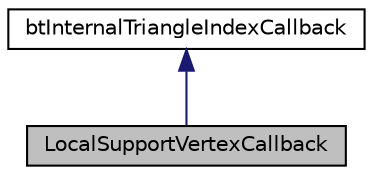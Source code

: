 digraph "LocalSupportVertexCallback"
{
  edge [fontname="Helvetica",fontsize="10",labelfontname="Helvetica",labelfontsize="10"];
  node [fontname="Helvetica",fontsize="10",shape=record];
  Node1 [label="LocalSupportVertexCallback",height=0.2,width=0.4,color="black", fillcolor="grey75", style="filled", fontcolor="black"];
  Node2 -> Node1 [dir="back",color="midnightblue",fontsize="10",style="solid",fontname="Helvetica"];
  Node2 [label="btInternalTriangleIndexCallback",height=0.2,width=0.4,color="black", fillcolor="white", style="filled",URL="$classbt_internal_triangle_index_callback.html"];
}
